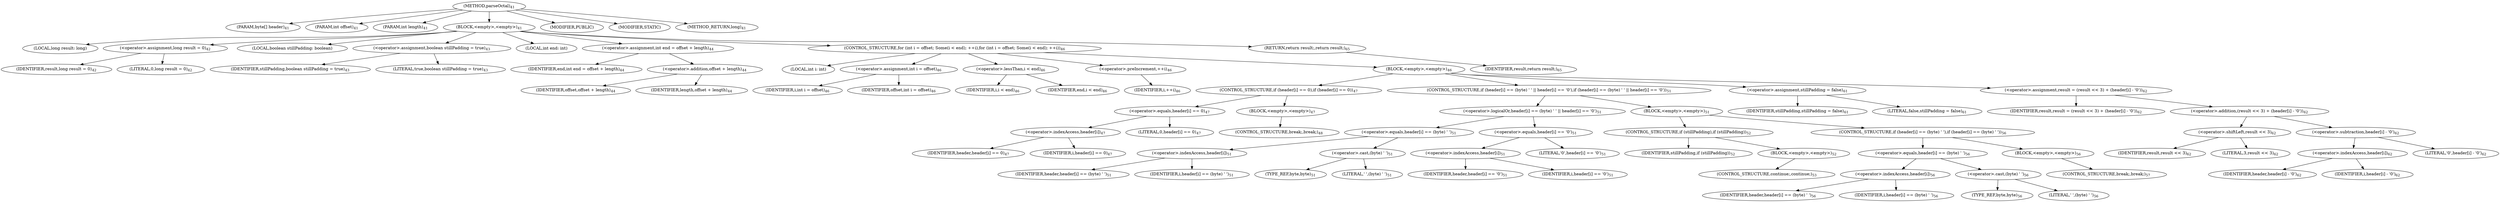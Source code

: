 digraph "parseOctal" {  
"20" [label = <(METHOD,parseOctal)<SUB>41</SUB>> ]
"21" [label = <(PARAM,byte[] header)<SUB>41</SUB>> ]
"22" [label = <(PARAM,int offset)<SUB>41</SUB>> ]
"23" [label = <(PARAM,int length)<SUB>41</SUB>> ]
"24" [label = <(BLOCK,&lt;empty&gt;,&lt;empty&gt;)<SUB>41</SUB>> ]
"25" [label = <(LOCAL,long result: long)> ]
"26" [label = <(&lt;operator&gt;.assignment,long result = 0)<SUB>42</SUB>> ]
"27" [label = <(IDENTIFIER,result,long result = 0)<SUB>42</SUB>> ]
"28" [label = <(LITERAL,0,long result = 0)<SUB>42</SUB>> ]
"29" [label = <(LOCAL,boolean stillPadding: boolean)> ]
"30" [label = <(&lt;operator&gt;.assignment,boolean stillPadding = true)<SUB>43</SUB>> ]
"31" [label = <(IDENTIFIER,stillPadding,boolean stillPadding = true)<SUB>43</SUB>> ]
"32" [label = <(LITERAL,true,boolean stillPadding = true)<SUB>43</SUB>> ]
"33" [label = <(LOCAL,int end: int)> ]
"34" [label = <(&lt;operator&gt;.assignment,int end = offset + length)<SUB>44</SUB>> ]
"35" [label = <(IDENTIFIER,end,int end = offset + length)<SUB>44</SUB>> ]
"36" [label = <(&lt;operator&gt;.addition,offset + length)<SUB>44</SUB>> ]
"37" [label = <(IDENTIFIER,offset,offset + length)<SUB>44</SUB>> ]
"38" [label = <(IDENTIFIER,length,offset + length)<SUB>44</SUB>> ]
"39" [label = <(CONTROL_STRUCTURE,for (int i = offset; Some(i &lt; end); ++i),for (int i = offset; Some(i &lt; end); ++i))<SUB>46</SUB>> ]
"40" [label = <(LOCAL,int i: int)> ]
"41" [label = <(&lt;operator&gt;.assignment,int i = offset)<SUB>46</SUB>> ]
"42" [label = <(IDENTIFIER,i,int i = offset)<SUB>46</SUB>> ]
"43" [label = <(IDENTIFIER,offset,int i = offset)<SUB>46</SUB>> ]
"44" [label = <(&lt;operator&gt;.lessThan,i &lt; end)<SUB>46</SUB>> ]
"45" [label = <(IDENTIFIER,i,i &lt; end)<SUB>46</SUB>> ]
"46" [label = <(IDENTIFIER,end,i &lt; end)<SUB>46</SUB>> ]
"47" [label = <(&lt;operator&gt;.preIncrement,++i)<SUB>46</SUB>> ]
"48" [label = <(IDENTIFIER,i,++i)<SUB>46</SUB>> ]
"49" [label = <(BLOCK,&lt;empty&gt;,&lt;empty&gt;)<SUB>46</SUB>> ]
"50" [label = <(CONTROL_STRUCTURE,if (header[i] == 0),if (header[i] == 0))<SUB>47</SUB>> ]
"51" [label = <(&lt;operator&gt;.equals,header[i] == 0)<SUB>47</SUB>> ]
"52" [label = <(&lt;operator&gt;.indexAccess,header[i])<SUB>47</SUB>> ]
"53" [label = <(IDENTIFIER,header,header[i] == 0)<SUB>47</SUB>> ]
"54" [label = <(IDENTIFIER,i,header[i] == 0)<SUB>47</SUB>> ]
"55" [label = <(LITERAL,0,header[i] == 0)<SUB>47</SUB>> ]
"56" [label = <(BLOCK,&lt;empty&gt;,&lt;empty&gt;)<SUB>47</SUB>> ]
"57" [label = <(CONTROL_STRUCTURE,break;,break;)<SUB>48</SUB>> ]
"58" [label = <(CONTROL_STRUCTURE,if (header[i] == (byte) ' ' || header[i] == '0'),if (header[i] == (byte) ' ' || header[i] == '0'))<SUB>51</SUB>> ]
"59" [label = <(&lt;operator&gt;.logicalOr,header[i] == (byte) ' ' || header[i] == '0')<SUB>51</SUB>> ]
"60" [label = <(&lt;operator&gt;.equals,header[i] == (byte) ' ')<SUB>51</SUB>> ]
"61" [label = <(&lt;operator&gt;.indexAccess,header[i])<SUB>51</SUB>> ]
"62" [label = <(IDENTIFIER,header,header[i] == (byte) ' ')<SUB>51</SUB>> ]
"63" [label = <(IDENTIFIER,i,header[i] == (byte) ' ')<SUB>51</SUB>> ]
"64" [label = <(&lt;operator&gt;.cast,(byte) ' ')<SUB>51</SUB>> ]
"65" [label = <(TYPE_REF,byte,byte)<SUB>51</SUB>> ]
"66" [label = <(LITERAL,' ',(byte) ' ')<SUB>51</SUB>> ]
"67" [label = <(&lt;operator&gt;.equals,header[i] == '0')<SUB>51</SUB>> ]
"68" [label = <(&lt;operator&gt;.indexAccess,header[i])<SUB>51</SUB>> ]
"69" [label = <(IDENTIFIER,header,header[i] == '0')<SUB>51</SUB>> ]
"70" [label = <(IDENTIFIER,i,header[i] == '0')<SUB>51</SUB>> ]
"71" [label = <(LITERAL,'0',header[i] == '0')<SUB>51</SUB>> ]
"72" [label = <(BLOCK,&lt;empty&gt;,&lt;empty&gt;)<SUB>51</SUB>> ]
"73" [label = <(CONTROL_STRUCTURE,if (stillPadding),if (stillPadding))<SUB>52</SUB>> ]
"74" [label = <(IDENTIFIER,stillPadding,if (stillPadding))<SUB>52</SUB>> ]
"75" [label = <(BLOCK,&lt;empty&gt;,&lt;empty&gt;)<SUB>52</SUB>> ]
"76" [label = <(CONTROL_STRUCTURE,continue;,continue;)<SUB>53</SUB>> ]
"77" [label = <(CONTROL_STRUCTURE,if (header[i] == (byte) ' '),if (header[i] == (byte) ' '))<SUB>56</SUB>> ]
"78" [label = <(&lt;operator&gt;.equals,header[i] == (byte) ' ')<SUB>56</SUB>> ]
"79" [label = <(&lt;operator&gt;.indexAccess,header[i])<SUB>56</SUB>> ]
"80" [label = <(IDENTIFIER,header,header[i] == (byte) ' ')<SUB>56</SUB>> ]
"81" [label = <(IDENTIFIER,i,header[i] == (byte) ' ')<SUB>56</SUB>> ]
"82" [label = <(&lt;operator&gt;.cast,(byte) ' ')<SUB>56</SUB>> ]
"83" [label = <(TYPE_REF,byte,byte)<SUB>56</SUB>> ]
"84" [label = <(LITERAL,' ',(byte) ' ')<SUB>56</SUB>> ]
"85" [label = <(BLOCK,&lt;empty&gt;,&lt;empty&gt;)<SUB>56</SUB>> ]
"86" [label = <(CONTROL_STRUCTURE,break;,break;)<SUB>57</SUB>> ]
"87" [label = <(&lt;operator&gt;.assignment,stillPadding = false)<SUB>61</SUB>> ]
"88" [label = <(IDENTIFIER,stillPadding,stillPadding = false)<SUB>61</SUB>> ]
"89" [label = <(LITERAL,false,stillPadding = false)<SUB>61</SUB>> ]
"90" [label = <(&lt;operator&gt;.assignment,result = (result &lt;&lt; 3) + (header[i] - '0'))<SUB>62</SUB>> ]
"91" [label = <(IDENTIFIER,result,result = (result &lt;&lt; 3) + (header[i] - '0'))<SUB>62</SUB>> ]
"92" [label = <(&lt;operator&gt;.addition,(result &lt;&lt; 3) + (header[i] - '0'))<SUB>62</SUB>> ]
"93" [label = <(&lt;operator&gt;.shiftLeft,result &lt;&lt; 3)<SUB>62</SUB>> ]
"94" [label = <(IDENTIFIER,result,result &lt;&lt; 3)<SUB>62</SUB>> ]
"95" [label = <(LITERAL,3,result &lt;&lt; 3)<SUB>62</SUB>> ]
"96" [label = <(&lt;operator&gt;.subtraction,header[i] - '0')<SUB>62</SUB>> ]
"97" [label = <(&lt;operator&gt;.indexAccess,header[i])<SUB>62</SUB>> ]
"98" [label = <(IDENTIFIER,header,header[i] - '0')<SUB>62</SUB>> ]
"99" [label = <(IDENTIFIER,i,header[i] - '0')<SUB>62</SUB>> ]
"100" [label = <(LITERAL,'0',header[i] - '0')<SUB>62</SUB>> ]
"101" [label = <(RETURN,return result;,return result;)<SUB>65</SUB>> ]
"102" [label = <(IDENTIFIER,result,return result;)<SUB>65</SUB>> ]
"103" [label = <(MODIFIER,PUBLIC)> ]
"104" [label = <(MODIFIER,STATIC)> ]
"105" [label = <(METHOD_RETURN,long)<SUB>41</SUB>> ]
  "20" -> "21" 
  "20" -> "22" 
  "20" -> "23" 
  "20" -> "24" 
  "20" -> "103" 
  "20" -> "104" 
  "20" -> "105" 
  "24" -> "25" 
  "24" -> "26" 
  "24" -> "29" 
  "24" -> "30" 
  "24" -> "33" 
  "24" -> "34" 
  "24" -> "39" 
  "24" -> "101" 
  "26" -> "27" 
  "26" -> "28" 
  "30" -> "31" 
  "30" -> "32" 
  "34" -> "35" 
  "34" -> "36" 
  "36" -> "37" 
  "36" -> "38" 
  "39" -> "40" 
  "39" -> "41" 
  "39" -> "44" 
  "39" -> "47" 
  "39" -> "49" 
  "41" -> "42" 
  "41" -> "43" 
  "44" -> "45" 
  "44" -> "46" 
  "47" -> "48" 
  "49" -> "50" 
  "49" -> "58" 
  "49" -> "87" 
  "49" -> "90" 
  "50" -> "51" 
  "50" -> "56" 
  "51" -> "52" 
  "51" -> "55" 
  "52" -> "53" 
  "52" -> "54" 
  "56" -> "57" 
  "58" -> "59" 
  "58" -> "72" 
  "59" -> "60" 
  "59" -> "67" 
  "60" -> "61" 
  "60" -> "64" 
  "61" -> "62" 
  "61" -> "63" 
  "64" -> "65" 
  "64" -> "66" 
  "67" -> "68" 
  "67" -> "71" 
  "68" -> "69" 
  "68" -> "70" 
  "72" -> "73" 
  "72" -> "77" 
  "73" -> "74" 
  "73" -> "75" 
  "75" -> "76" 
  "77" -> "78" 
  "77" -> "85" 
  "78" -> "79" 
  "78" -> "82" 
  "79" -> "80" 
  "79" -> "81" 
  "82" -> "83" 
  "82" -> "84" 
  "85" -> "86" 
  "87" -> "88" 
  "87" -> "89" 
  "90" -> "91" 
  "90" -> "92" 
  "92" -> "93" 
  "92" -> "96" 
  "93" -> "94" 
  "93" -> "95" 
  "96" -> "97" 
  "96" -> "100" 
  "97" -> "98" 
  "97" -> "99" 
  "101" -> "102" 
}
